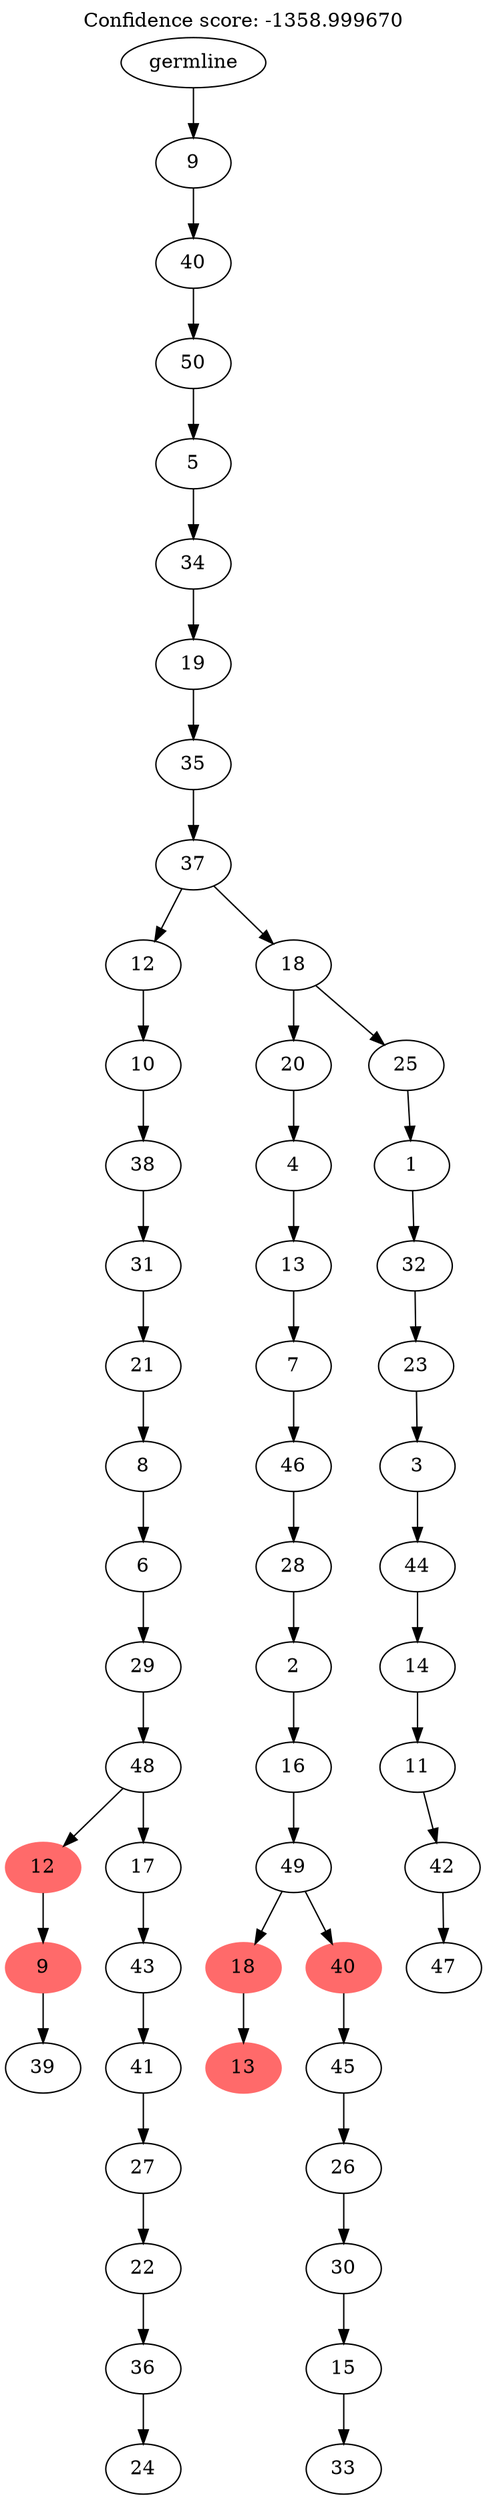 digraph g {
	"54" -> "55";
	"55" [label="39"];
	"53" -> "54";
	"54" [color=indianred1, style=filled, label="9"];
	"51" -> "52";
	"52" [label="24"];
	"50" -> "51";
	"51" [label="36"];
	"49" -> "50";
	"50" [label="22"];
	"48" -> "49";
	"49" [label="27"];
	"47" -> "48";
	"48" [label="41"];
	"46" -> "47";
	"47" [label="43"];
	"45" -> "46";
	"46" [label="17"];
	"45" -> "53";
	"53" [color=indianred1, style=filled, label="12"];
	"44" -> "45";
	"45" [label="48"];
	"43" -> "44";
	"44" [label="29"];
	"42" -> "43";
	"43" [label="6"];
	"41" -> "42";
	"42" [label="8"];
	"40" -> "41";
	"41" [label="21"];
	"39" -> "40";
	"40" [label="31"];
	"38" -> "39";
	"39" [label="38"];
	"37" -> "38";
	"38" [label="10"];
	"35" -> "36";
	"36" [color=indianred1, style=filled, label="13"];
	"33" -> "34";
	"34" [label="33"];
	"32" -> "33";
	"33" [label="15"];
	"31" -> "32";
	"32" [label="30"];
	"30" -> "31";
	"31" [label="26"];
	"29" -> "30";
	"30" [label="45"];
	"28" -> "29";
	"29" [color=indianred1, style=filled, label="40"];
	"28" -> "35";
	"35" [color=indianred1, style=filled, label="18"];
	"27" -> "28";
	"28" [label="49"];
	"26" -> "27";
	"27" [label="16"];
	"25" -> "26";
	"26" [label="2"];
	"24" -> "25";
	"25" [label="28"];
	"23" -> "24";
	"24" [label="46"];
	"22" -> "23";
	"23" [label="7"];
	"21" -> "22";
	"22" [label="13"];
	"20" -> "21";
	"21" [label="4"];
	"18" -> "19";
	"19" [label="47"];
	"17" -> "18";
	"18" [label="42"];
	"16" -> "17";
	"17" [label="11"];
	"15" -> "16";
	"16" [label="14"];
	"14" -> "15";
	"15" [label="44"];
	"13" -> "14";
	"14" [label="3"];
	"12" -> "13";
	"13" [label="23"];
	"11" -> "12";
	"12" [label="32"];
	"10" -> "11";
	"11" [label="1"];
	"9" -> "10";
	"10" [label="25"];
	"9" -> "20";
	"20" [label="20"];
	"8" -> "9";
	"9" [label="18"];
	"8" -> "37";
	"37" [label="12"];
	"7" -> "8";
	"8" [label="37"];
	"6" -> "7";
	"7" [label="35"];
	"5" -> "6";
	"6" [label="19"];
	"4" -> "5";
	"5" [label="34"];
	"3" -> "4";
	"4" [label="5"];
	"2" -> "3";
	"3" [label="50"];
	"1" -> "2";
	"2" [label="40"];
	"0" -> "1";
	"1" [label="9"];
	"0" [label="germline"];
	labelloc="t";
	label="Confidence score: -1358.999670";
}
